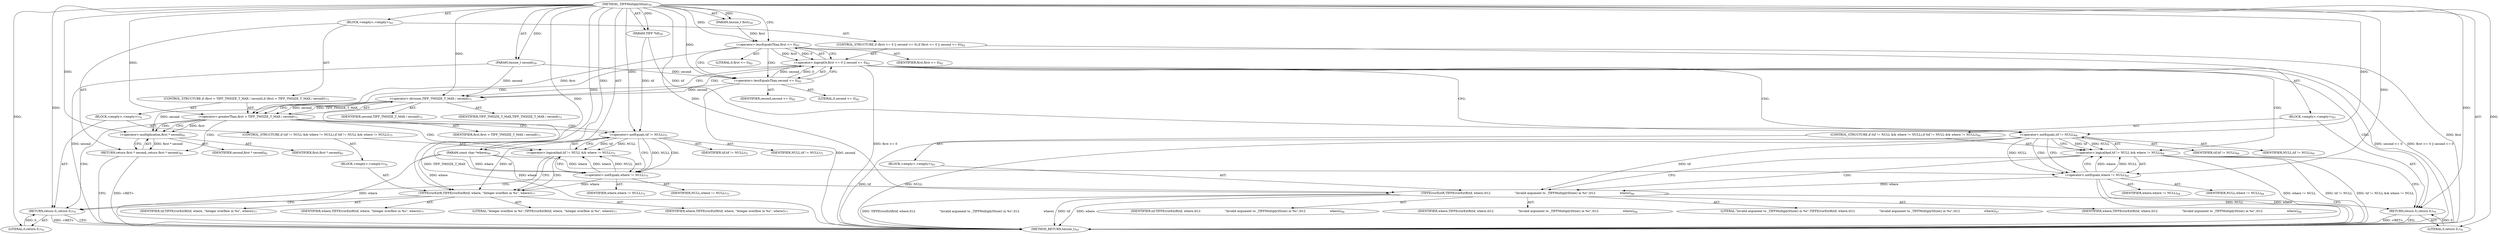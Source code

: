 digraph "_TIFFMultiplySSize" {  
"20695" [label = <(METHOD,_TIFFMultiplySSize)<SUB>59</SUB>> ]
"20696" [label = <(PARAM,TIFF *tif)<SUB>59</SUB>> ]
"20697" [label = <(PARAM,tmsize_t first)<SUB>59</SUB>> ]
"20698" [label = <(PARAM,tmsize_t second)<SUB>59</SUB>> ]
"20699" [label = <(PARAM,const char *where)<SUB>60</SUB>> ]
"20700" [label = <(BLOCK,&lt;empty&gt;,&lt;empty&gt;)<SUB>61</SUB>> ]
"20701" [label = <(CONTROL_STRUCTURE,if (first &lt;= 0 || second &lt;= 0),if (first &lt;= 0 || second &lt;= 0))<SUB>62</SUB>> ]
"20702" [label = <(&lt;operator&gt;.logicalOr,first &lt;= 0 || second &lt;= 0)<SUB>62</SUB>> ]
"20703" [label = <(&lt;operator&gt;.lessEqualsThan,first &lt;= 0)<SUB>62</SUB>> ]
"20704" [label = <(IDENTIFIER,first,first &lt;= 0)<SUB>62</SUB>> ]
"20705" [label = <(LITERAL,0,first &lt;= 0)<SUB>62</SUB>> ]
"20706" [label = <(&lt;operator&gt;.lessEqualsThan,second &lt;= 0)<SUB>62</SUB>> ]
"20707" [label = <(IDENTIFIER,second,second &lt;= 0)<SUB>62</SUB>> ]
"20708" [label = <(LITERAL,0,second &lt;= 0)<SUB>62</SUB>> ]
"20709" [label = <(BLOCK,&lt;empty&gt;,&lt;empty&gt;)<SUB>63</SUB>> ]
"20710" [label = <(CONTROL_STRUCTURE,if (tif != NULL &amp;&amp; where != NULL),if (tif != NULL &amp;&amp; where != NULL))<SUB>64</SUB>> ]
"20711" [label = <(&lt;operator&gt;.logicalAnd,tif != NULL &amp;&amp; where != NULL)<SUB>64</SUB>> ]
"20712" [label = <(&lt;operator&gt;.notEquals,tif != NULL)<SUB>64</SUB>> ]
"20713" [label = <(IDENTIFIER,tif,tif != NULL)<SUB>64</SUB>> ]
"20714" [label = <(IDENTIFIER,NULL,tif != NULL)<SUB>64</SUB>> ]
"20715" [label = <(&lt;operator&gt;.notEquals,where != NULL)<SUB>64</SUB>> ]
"20716" [label = <(IDENTIFIER,where,where != NULL)<SUB>64</SUB>> ]
"20717" [label = <(IDENTIFIER,NULL,where != NULL)<SUB>64</SUB>> ]
"20718" [label = <(BLOCK,&lt;empty&gt;,&lt;empty&gt;)<SUB>65</SUB>> ]
"20719" [label = <(TIFFErrorExtR,TIFFErrorExtR(tif, where,\012                          &quot;Invalid argument to _TIFFMultiplySSize() in %s&quot;,\012                          where))<SUB>66</SUB>> ]
"20720" [label = <(IDENTIFIER,tif,TIFFErrorExtR(tif, where,\012                          &quot;Invalid argument to _TIFFMultiplySSize() in %s&quot;,\012                          where))<SUB>66</SUB>> ]
"20721" [label = <(IDENTIFIER,where,TIFFErrorExtR(tif, where,\012                          &quot;Invalid argument to _TIFFMultiplySSize() in %s&quot;,\012                          where))<SUB>66</SUB>> ]
"20722" [label = <(LITERAL,&quot;Invalid argument to _TIFFMultiplySSize() in %s&quot;,TIFFErrorExtR(tif, where,\012                          &quot;Invalid argument to _TIFFMultiplySSize() in %s&quot;,\012                          where))<SUB>67</SUB>> ]
"20723" [label = <(IDENTIFIER,where,TIFFErrorExtR(tif, where,\012                          &quot;Invalid argument to _TIFFMultiplySSize() in %s&quot;,\012                          where))<SUB>68</SUB>> ]
"20724" [label = <(RETURN,return 0;,return 0;)<SUB>70</SUB>> ]
"20725" [label = <(LITERAL,0,return 0;)<SUB>70</SUB>> ]
"20726" [label = <(CONTROL_STRUCTURE,if (first &gt; TIFF_TMSIZE_T_MAX / second),if (first &gt; TIFF_TMSIZE_T_MAX / second))<SUB>73</SUB>> ]
"20727" [label = <(&lt;operator&gt;.greaterThan,first &gt; TIFF_TMSIZE_T_MAX / second)<SUB>73</SUB>> ]
"20728" [label = <(IDENTIFIER,first,first &gt; TIFF_TMSIZE_T_MAX / second)<SUB>73</SUB>> ]
"20729" [label = <(&lt;operator&gt;.division,TIFF_TMSIZE_T_MAX / second)<SUB>73</SUB>> ]
"20730" [label = <(IDENTIFIER,TIFF_TMSIZE_T_MAX,TIFF_TMSIZE_T_MAX / second)<SUB>73</SUB>> ]
"20731" [label = <(IDENTIFIER,second,TIFF_TMSIZE_T_MAX / second)<SUB>73</SUB>> ]
"20732" [label = <(BLOCK,&lt;empty&gt;,&lt;empty&gt;)<SUB>74</SUB>> ]
"20733" [label = <(CONTROL_STRUCTURE,if (tif != NULL &amp;&amp; where != NULL),if (tif != NULL &amp;&amp; where != NULL))<SUB>75</SUB>> ]
"20734" [label = <(&lt;operator&gt;.logicalAnd,tif != NULL &amp;&amp; where != NULL)<SUB>75</SUB>> ]
"20735" [label = <(&lt;operator&gt;.notEquals,tif != NULL)<SUB>75</SUB>> ]
"20736" [label = <(IDENTIFIER,tif,tif != NULL)<SUB>75</SUB>> ]
"20737" [label = <(IDENTIFIER,NULL,tif != NULL)<SUB>75</SUB>> ]
"20738" [label = <(&lt;operator&gt;.notEquals,where != NULL)<SUB>75</SUB>> ]
"20739" [label = <(IDENTIFIER,where,where != NULL)<SUB>75</SUB>> ]
"20740" [label = <(IDENTIFIER,NULL,where != NULL)<SUB>75</SUB>> ]
"20741" [label = <(BLOCK,&lt;empty&gt;,&lt;empty&gt;)<SUB>76</SUB>> ]
"20742" [label = <(TIFFErrorExtR,TIFFErrorExtR(tif, where, &quot;Integer overflow in %s&quot;, where))<SUB>77</SUB>> ]
"20743" [label = <(IDENTIFIER,tif,TIFFErrorExtR(tif, where, &quot;Integer overflow in %s&quot;, where))<SUB>77</SUB>> ]
"20744" [label = <(IDENTIFIER,where,TIFFErrorExtR(tif, where, &quot;Integer overflow in %s&quot;, where))<SUB>77</SUB>> ]
"20745" [label = <(LITERAL,&quot;Integer overflow in %s&quot;,TIFFErrorExtR(tif, where, &quot;Integer overflow in %s&quot;, where))<SUB>77</SUB>> ]
"20746" [label = <(IDENTIFIER,where,TIFFErrorExtR(tif, where, &quot;Integer overflow in %s&quot;, where))<SUB>77</SUB>> ]
"20747" [label = <(RETURN,return 0;,return 0;)<SUB>79</SUB>> ]
"20748" [label = <(LITERAL,0,return 0;)<SUB>79</SUB>> ]
"20749" [label = <(RETURN,return first * second;,return first * second;)<SUB>81</SUB>> ]
"20750" [label = <(&lt;operator&gt;.multiplication,first * second)<SUB>81</SUB>> ]
"20751" [label = <(IDENTIFIER,first,first * second)<SUB>81</SUB>> ]
"20752" [label = <(IDENTIFIER,second,first * second)<SUB>81</SUB>> ]
"20753" [label = <(METHOD_RETURN,tmsize_t)<SUB>59</SUB>> ]
  "20695" -> "20696"  [ label = "AST: "] 
  "20695" -> "20697"  [ label = "AST: "] 
  "20695" -> "20698"  [ label = "AST: "] 
  "20695" -> "20699"  [ label = "AST: "] 
  "20695" -> "20700"  [ label = "AST: "] 
  "20695" -> "20753"  [ label = "AST: "] 
  "20700" -> "20701"  [ label = "AST: "] 
  "20700" -> "20726"  [ label = "AST: "] 
  "20700" -> "20749"  [ label = "AST: "] 
  "20701" -> "20702"  [ label = "AST: "] 
  "20701" -> "20709"  [ label = "AST: "] 
  "20702" -> "20703"  [ label = "AST: "] 
  "20702" -> "20706"  [ label = "AST: "] 
  "20703" -> "20704"  [ label = "AST: "] 
  "20703" -> "20705"  [ label = "AST: "] 
  "20706" -> "20707"  [ label = "AST: "] 
  "20706" -> "20708"  [ label = "AST: "] 
  "20709" -> "20710"  [ label = "AST: "] 
  "20709" -> "20724"  [ label = "AST: "] 
  "20710" -> "20711"  [ label = "AST: "] 
  "20710" -> "20718"  [ label = "AST: "] 
  "20711" -> "20712"  [ label = "AST: "] 
  "20711" -> "20715"  [ label = "AST: "] 
  "20712" -> "20713"  [ label = "AST: "] 
  "20712" -> "20714"  [ label = "AST: "] 
  "20715" -> "20716"  [ label = "AST: "] 
  "20715" -> "20717"  [ label = "AST: "] 
  "20718" -> "20719"  [ label = "AST: "] 
  "20719" -> "20720"  [ label = "AST: "] 
  "20719" -> "20721"  [ label = "AST: "] 
  "20719" -> "20722"  [ label = "AST: "] 
  "20719" -> "20723"  [ label = "AST: "] 
  "20724" -> "20725"  [ label = "AST: "] 
  "20726" -> "20727"  [ label = "AST: "] 
  "20726" -> "20732"  [ label = "AST: "] 
  "20727" -> "20728"  [ label = "AST: "] 
  "20727" -> "20729"  [ label = "AST: "] 
  "20729" -> "20730"  [ label = "AST: "] 
  "20729" -> "20731"  [ label = "AST: "] 
  "20732" -> "20733"  [ label = "AST: "] 
  "20732" -> "20747"  [ label = "AST: "] 
  "20733" -> "20734"  [ label = "AST: "] 
  "20733" -> "20741"  [ label = "AST: "] 
  "20734" -> "20735"  [ label = "AST: "] 
  "20734" -> "20738"  [ label = "AST: "] 
  "20735" -> "20736"  [ label = "AST: "] 
  "20735" -> "20737"  [ label = "AST: "] 
  "20738" -> "20739"  [ label = "AST: "] 
  "20738" -> "20740"  [ label = "AST: "] 
  "20741" -> "20742"  [ label = "AST: "] 
  "20742" -> "20743"  [ label = "AST: "] 
  "20742" -> "20744"  [ label = "AST: "] 
  "20742" -> "20745"  [ label = "AST: "] 
  "20742" -> "20746"  [ label = "AST: "] 
  "20747" -> "20748"  [ label = "AST: "] 
  "20749" -> "20750"  [ label = "AST: "] 
  "20750" -> "20751"  [ label = "AST: "] 
  "20750" -> "20752"  [ label = "AST: "] 
  "20749" -> "20753"  [ label = "CFG: "] 
  "20702" -> "20712"  [ label = "CFG: "] 
  "20702" -> "20729"  [ label = "CFG: "] 
  "20727" -> "20735"  [ label = "CFG: "] 
  "20727" -> "20750"  [ label = "CFG: "] 
  "20750" -> "20749"  [ label = "CFG: "] 
  "20703" -> "20702"  [ label = "CFG: "] 
  "20703" -> "20706"  [ label = "CFG: "] 
  "20706" -> "20702"  [ label = "CFG: "] 
  "20724" -> "20753"  [ label = "CFG: "] 
  "20729" -> "20727"  [ label = "CFG: "] 
  "20747" -> "20753"  [ label = "CFG: "] 
  "20711" -> "20719"  [ label = "CFG: "] 
  "20711" -> "20724"  [ label = "CFG: "] 
  "20734" -> "20742"  [ label = "CFG: "] 
  "20734" -> "20747"  [ label = "CFG: "] 
  "20712" -> "20711"  [ label = "CFG: "] 
  "20712" -> "20715"  [ label = "CFG: "] 
  "20715" -> "20711"  [ label = "CFG: "] 
  "20719" -> "20724"  [ label = "CFG: "] 
  "20735" -> "20734"  [ label = "CFG: "] 
  "20735" -> "20738"  [ label = "CFG: "] 
  "20738" -> "20734"  [ label = "CFG: "] 
  "20742" -> "20747"  [ label = "CFG: "] 
  "20695" -> "20703"  [ label = "CFG: "] 
  "20747" -> "20753"  [ label = "DDG: &lt;RET&gt;"] 
  "20749" -> "20753"  [ label = "DDG: &lt;RET&gt;"] 
  "20724" -> "20753"  [ label = "DDG: &lt;RET&gt;"] 
  "20698" -> "20753"  [ label = "DDG: second"] 
  "20699" -> "20753"  [ label = "DDG: where"] 
  "20703" -> "20753"  [ label = "DDG: first"] 
  "20702" -> "20753"  [ label = "DDG: first &lt;= 0"] 
  "20706" -> "20753"  [ label = "DDG: second"] 
  "20702" -> "20753"  [ label = "DDG: second &lt;= 0"] 
  "20702" -> "20753"  [ label = "DDG: first &lt;= 0 || second &lt;= 0"] 
  "20712" -> "20753"  [ label = "DDG: tif"] 
  "20712" -> "20753"  [ label = "DDG: NULL"] 
  "20711" -> "20753"  [ label = "DDG: tif != NULL"] 
  "20715" -> "20753"  [ label = "DDG: where"] 
  "20715" -> "20753"  [ label = "DDG: NULL"] 
  "20711" -> "20753"  [ label = "DDG: where != NULL"] 
  "20711" -> "20753"  [ label = "DDG: tif != NULL &amp;&amp; where != NULL"] 
  "20719" -> "20753"  [ label = "DDG: tif"] 
  "20719" -> "20753"  [ label = "DDG: where"] 
  "20719" -> "20753"  [ label = "DDG: TIFFErrorExtR(tif, where,\012                          &quot;Invalid argument to _TIFFMultiplySSize() in %s&quot;,\012                          where)"] 
  "20729" -> "20753"  [ label = "DDG: TIFF_TMSIZE_T_MAX"] 
  "20695" -> "20696"  [ label = "DDG: "] 
  "20695" -> "20697"  [ label = "DDG: "] 
  "20695" -> "20698"  [ label = "DDG: "] 
  "20695" -> "20699"  [ label = "DDG: "] 
  "20750" -> "20749"  [ label = "DDG: first * second"] 
  "20703" -> "20702"  [ label = "DDG: first"] 
  "20703" -> "20702"  [ label = "DDG: 0"] 
  "20706" -> "20702"  [ label = "DDG: second"] 
  "20706" -> "20702"  [ label = "DDG: 0"] 
  "20725" -> "20724"  [ label = "DDG: 0"] 
  "20695" -> "20724"  [ label = "DDG: "] 
  "20703" -> "20727"  [ label = "DDG: first"] 
  "20695" -> "20727"  [ label = "DDG: "] 
  "20729" -> "20727"  [ label = "DDG: TIFF_TMSIZE_T_MAX"] 
  "20729" -> "20727"  [ label = "DDG: second"] 
  "20748" -> "20747"  [ label = "DDG: 0"] 
  "20695" -> "20747"  [ label = "DDG: "] 
  "20727" -> "20750"  [ label = "DDG: first"] 
  "20695" -> "20750"  [ label = "DDG: "] 
  "20729" -> "20750"  [ label = "DDG: second"] 
  "20697" -> "20703"  [ label = "DDG: first"] 
  "20695" -> "20703"  [ label = "DDG: "] 
  "20698" -> "20706"  [ label = "DDG: second"] 
  "20695" -> "20706"  [ label = "DDG: "] 
  "20695" -> "20725"  [ label = "DDG: "] 
  "20695" -> "20729"  [ label = "DDG: "] 
  "20706" -> "20729"  [ label = "DDG: second"] 
  "20698" -> "20729"  [ label = "DDG: second"] 
  "20695" -> "20748"  [ label = "DDG: "] 
  "20712" -> "20711"  [ label = "DDG: tif"] 
  "20712" -> "20711"  [ label = "DDG: NULL"] 
  "20715" -> "20711"  [ label = "DDG: where"] 
  "20715" -> "20711"  [ label = "DDG: NULL"] 
  "20735" -> "20734"  [ label = "DDG: tif"] 
  "20735" -> "20734"  [ label = "DDG: NULL"] 
  "20738" -> "20734"  [ label = "DDG: where"] 
  "20738" -> "20734"  [ label = "DDG: NULL"] 
  "20696" -> "20712"  [ label = "DDG: tif"] 
  "20695" -> "20712"  [ label = "DDG: "] 
  "20699" -> "20715"  [ label = "DDG: where"] 
  "20695" -> "20715"  [ label = "DDG: "] 
  "20712" -> "20715"  [ label = "DDG: NULL"] 
  "20712" -> "20719"  [ label = "DDG: tif"] 
  "20695" -> "20719"  [ label = "DDG: "] 
  "20715" -> "20719"  [ label = "DDG: where"] 
  "20699" -> "20719"  [ label = "DDG: where"] 
  "20696" -> "20735"  [ label = "DDG: tif"] 
  "20695" -> "20735"  [ label = "DDG: "] 
  "20699" -> "20738"  [ label = "DDG: where"] 
  "20695" -> "20738"  [ label = "DDG: "] 
  "20735" -> "20738"  [ label = "DDG: NULL"] 
  "20735" -> "20742"  [ label = "DDG: tif"] 
  "20695" -> "20742"  [ label = "DDG: "] 
  "20738" -> "20742"  [ label = "DDG: where"] 
  "20699" -> "20742"  [ label = "DDG: where"] 
  "20702" -> "20729"  [ label = "CDG: "] 
  "20702" -> "20712"  [ label = "CDG: "] 
  "20702" -> "20727"  [ label = "CDG: "] 
  "20702" -> "20711"  [ label = "CDG: "] 
  "20702" -> "20724"  [ label = "CDG: "] 
  "20727" -> "20735"  [ label = "CDG: "] 
  "20727" -> "20750"  [ label = "CDG: "] 
  "20727" -> "20749"  [ label = "CDG: "] 
  "20727" -> "20747"  [ label = "CDG: "] 
  "20727" -> "20734"  [ label = "CDG: "] 
  "20703" -> "20706"  [ label = "CDG: "] 
  "20711" -> "20719"  [ label = "CDG: "] 
  "20734" -> "20742"  [ label = "CDG: "] 
  "20712" -> "20715"  [ label = "CDG: "] 
  "20735" -> "20738"  [ label = "CDG: "] 
}

